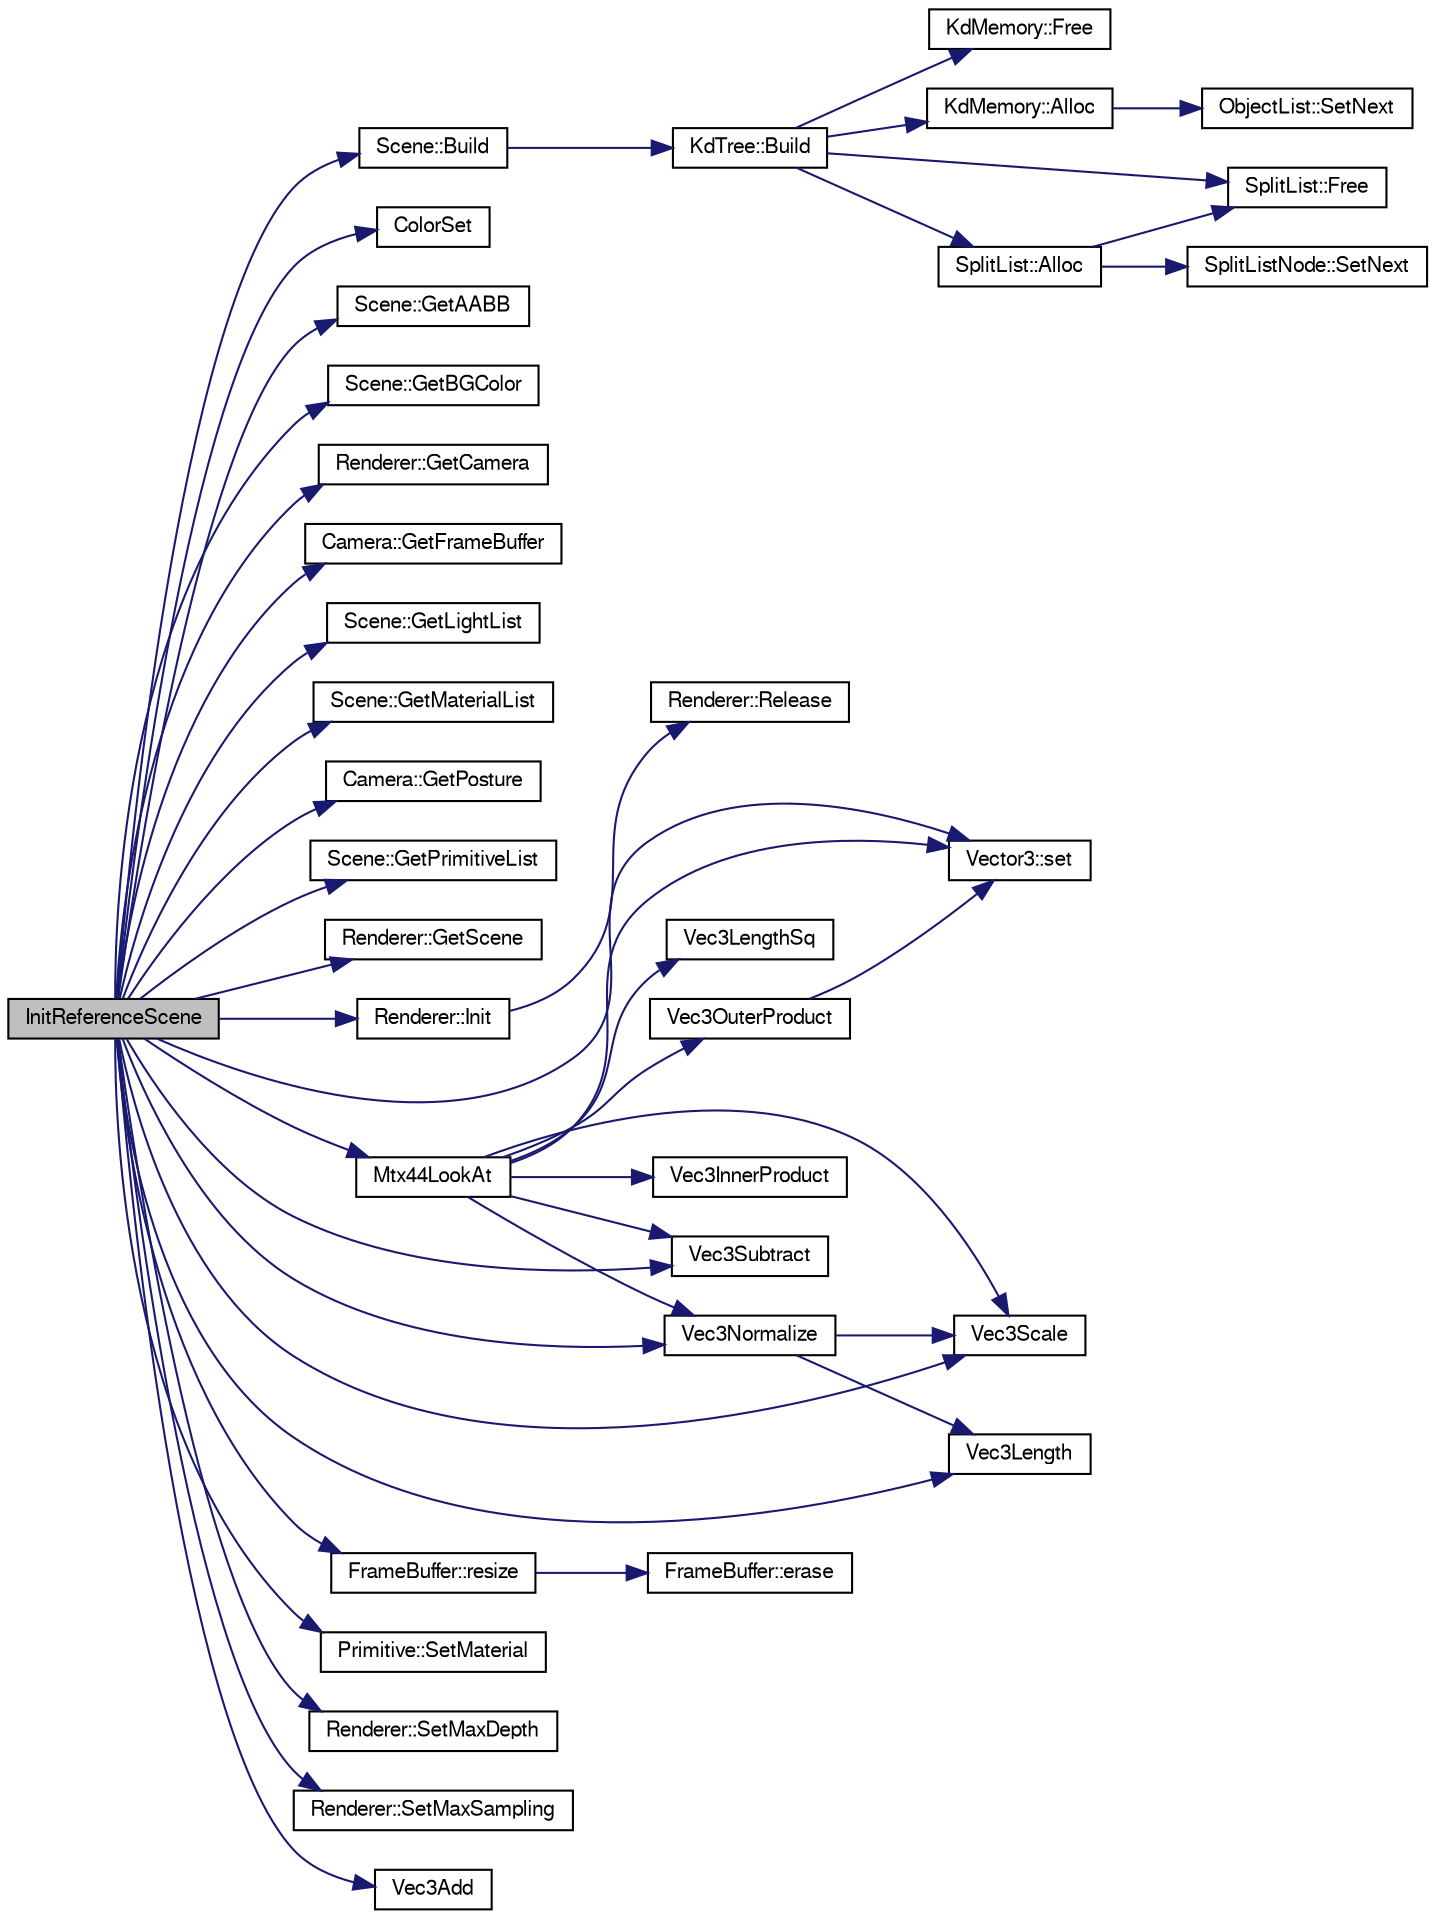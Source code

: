 digraph G
{
  edge [fontname="FreeSans",fontsize="10",labelfontname="FreeSans",labelfontsize="10"];
  node [fontname="FreeSans",fontsize="10",shape=record];
  rankdir=LR;
  Node1 [label="InitReferenceScene",height=0.2,width=0.4,color="black", fillcolor="grey75", style="filled" fontcolor="black"];
  Node1 -> Node2 [color="midnightblue",fontsize="10",style="solid",fontname="FreeSans"];
  Node2 [label="Scene::Build",height=0.2,width=0.4,color="black", fillcolor="white", style="filled",URL="$class_scene.html#a390dae83545e99ada9f708ba972910de"];
  Node2 -> Node3 [color="midnightblue",fontsize="10",style="solid",fontname="FreeSans"];
  Node3 [label="KdTree::Build",height=0.2,width=0.4,color="black", fillcolor="white", style="filled",URL="$class_kd_tree.html#a8c1f1e0be0d3afcdd6fb9d429dd95598"];
  Node3 -> Node4 [color="midnightblue",fontsize="10",style="solid",fontname="FreeSans"];
  Node4 [label="SplitList::Alloc",height=0.2,width=0.4,color="black", fillcolor="white", style="filled",URL="$class_split_list.html#a8dba9a649ba167cf0af6611ea605973a"];
  Node4 -> Node5 [color="midnightblue",fontsize="10",style="solid",fontname="FreeSans"];
  Node5 [label="SplitList::Free",height=0.2,width=0.4,color="black", fillcolor="white", style="filled",URL="$class_split_list.html#aef012fca6581a48a2bd7f3688a7689d8"];
  Node4 -> Node6 [color="midnightblue",fontsize="10",style="solid",fontname="FreeSans"];
  Node6 [label="SplitListNode::SetNext",height=0.2,width=0.4,color="black", fillcolor="white", style="filled",URL="$class_split_list_node.html#a72deceb4e9b5d984e3956d9b57b44e63"];
  Node3 -> Node7 [color="midnightblue",fontsize="10",style="solid",fontname="FreeSans"];
  Node7 [label="KdMemory::Alloc",height=0.2,width=0.4,color="black", fillcolor="white", style="filled",URL="$class_kd_memory.html#a43fc891b579a7762631fa7c854d7b9b8",tooltip="メモリ確保"];
  Node7 -> Node8 [color="midnightblue",fontsize="10",style="solid",fontname="FreeSans"];
  Node8 [label="ObjectList::SetNext",height=0.2,width=0.4,color="black", fillcolor="white", style="filled",URL="$class_object_list.html#a83555c5f01fc4911ba9f4d51aae32dcd"];
  Node3 -> Node5 [color="midnightblue",fontsize="10",style="solid",fontname="FreeSans"];
  Node3 -> Node9 [color="midnightblue",fontsize="10",style="solid",fontname="FreeSans"];
  Node9 [label="KdMemory::Free",height=0.2,width=0.4,color="black", fillcolor="white", style="filled",URL="$class_kd_memory.html#aea9318fa96fbdc87d7281d01ea89fadd"];
  Node1 -> Node10 [color="midnightblue",fontsize="10",style="solid",fontname="FreeSans"];
  Node10 [label="ColorSet",height=0.2,width=0.4,color="black", fillcolor="white", style="filled",URL="$color_8cpp.html#a5263a29993a2851166c488729b01ee85"];
  Node1 -> Node11 [color="midnightblue",fontsize="10",style="solid",fontname="FreeSans"];
  Node11 [label="Scene::GetAABB",height=0.2,width=0.4,color="black", fillcolor="white", style="filled",URL="$class_scene.html#a82fa7a1c66af24e70eb21bbd69a8c3df"];
  Node1 -> Node12 [color="midnightblue",fontsize="10",style="solid",fontname="FreeSans"];
  Node12 [label="Scene::GetBGColor",height=0.2,width=0.4,color="black", fillcolor="white", style="filled",URL="$class_scene.html#a2fbdfb998ad9a6d9ef044becd893aa29"];
  Node1 -> Node13 [color="midnightblue",fontsize="10",style="solid",fontname="FreeSans"];
  Node13 [label="Renderer::GetCamera",height=0.2,width=0.4,color="black", fillcolor="white", style="filled",URL="$class_renderer.html#a9ea3fd4d04937fd357540af97fdee51c"];
  Node1 -> Node14 [color="midnightblue",fontsize="10",style="solid",fontname="FreeSans"];
  Node14 [label="Camera::GetFrameBuffer",height=0.2,width=0.4,color="black", fillcolor="white", style="filled",URL="$class_camera.html#a25cf5e585ca32815e1a0c488fa83a58e"];
  Node1 -> Node15 [color="midnightblue",fontsize="10",style="solid",fontname="FreeSans"];
  Node15 [label="Scene::GetLightList",height=0.2,width=0.4,color="black", fillcolor="white", style="filled",URL="$class_scene.html#a19d6fd84da187af0ec9f067cd92ba042"];
  Node1 -> Node16 [color="midnightblue",fontsize="10",style="solid",fontname="FreeSans"];
  Node16 [label="Scene::GetMaterialList",height=0.2,width=0.4,color="black", fillcolor="white", style="filled",URL="$class_scene.html#a3c69bd8810ac75cfc267c191ce77cea9"];
  Node1 -> Node17 [color="midnightblue",fontsize="10",style="solid",fontname="FreeSans"];
  Node17 [label="Camera::GetPosture",height=0.2,width=0.4,color="black", fillcolor="white", style="filled",URL="$class_camera.html#ac5368bc7c82f767c11da4be5434a7649"];
  Node1 -> Node18 [color="midnightblue",fontsize="10",style="solid",fontname="FreeSans"];
  Node18 [label="Scene::GetPrimitiveList",height=0.2,width=0.4,color="black", fillcolor="white", style="filled",URL="$class_scene.html#a04e4e821dc4c43c13bfadc10d8d975c6"];
  Node1 -> Node19 [color="midnightblue",fontsize="10",style="solid",fontname="FreeSans"];
  Node19 [label="Renderer::GetScene",height=0.2,width=0.4,color="black", fillcolor="white", style="filled",URL="$class_renderer.html#a5e027c73c35ad15c9566ef3f44c3cf0c"];
  Node1 -> Node20 [color="midnightblue",fontsize="10",style="solid",fontname="FreeSans"];
  Node20 [label="Renderer::Init",height=0.2,width=0.4,color="black", fillcolor="white", style="filled",URL="$class_renderer.html#a919dd3310b2427abe522ee40719dc37a"];
  Node20 -> Node21 [color="midnightblue",fontsize="10",style="solid",fontname="FreeSans"];
  Node21 [label="Renderer::Release",height=0.2,width=0.4,color="black", fillcolor="white", style="filled",URL="$class_renderer.html#a08183dd8feee4b43a9ad4a22e3d5b777"];
  Node1 -> Node22 [color="midnightblue",fontsize="10",style="solid",fontname="FreeSans"];
  Node22 [label="Mtx44LookAt",height=0.2,width=0.4,color="black", fillcolor="white", style="filled",URL="$vecmat_8cpp.html#aa89855bfb3632ddc38c5743869da65c7",tooltip="注視点行列"];
  Node22 -> Node23 [color="midnightblue",fontsize="10",style="solid",fontname="FreeSans"];
  Node23 [label="Vector3::set",height=0.2,width=0.4,color="black", fillcolor="white", style="filled",URL="$class_vector3.html#abf54c2ac867832e23a9afafe04142065",tooltip="設定"];
  Node22 -> Node24 [color="midnightblue",fontsize="10",style="solid",fontname="FreeSans"];
  Node24 [label="Vec3InnerProduct",height=0.2,width=0.4,color="black", fillcolor="white", style="filled",URL="$vector_8cpp.html#a09cb259aa244962bda0ba4b662e981d1",tooltip="内積"];
  Node22 -> Node25 [color="midnightblue",fontsize="10",style="solid",fontname="FreeSans"];
  Node25 [label="Vec3LengthSq",height=0.2,width=0.4,color="black", fillcolor="white", style="filled",URL="$vector_8cpp.html#a216d13a5c8586a3a2e0ae50a156ca264",tooltip="ベクトル平方長"];
  Node22 -> Node26 [color="midnightblue",fontsize="10",style="solid",fontname="FreeSans"];
  Node26 [label="Vec3Normalize",height=0.2,width=0.4,color="black", fillcolor="white", style="filled",URL="$vector_8cpp.html#adc5ae7e0d032629fdb67b79fffae7d17",tooltip="正規化"];
  Node26 -> Node27 [color="midnightblue",fontsize="10",style="solid",fontname="FreeSans"];
  Node27 [label="Vec3Length",height=0.2,width=0.4,color="black", fillcolor="white", style="filled",URL="$vector_8cpp.html#a83bc74bf4b8af8671603a591ae2875d2",tooltip="ベクトル長"];
  Node26 -> Node28 [color="midnightblue",fontsize="10",style="solid",fontname="FreeSans"];
  Node28 [label="Vec3Scale",height=0.2,width=0.4,color="black", fillcolor="white", style="filled",URL="$vector_8cpp.html#a91dc8d583a80dddafd26b502389fed39",tooltip="スケール"];
  Node22 -> Node29 [color="midnightblue",fontsize="10",style="solid",fontname="FreeSans"];
  Node29 [label="Vec3OuterProduct",height=0.2,width=0.4,color="black", fillcolor="white", style="filled",URL="$vector_8cpp.html#abb74def84e42dd52a51fe0f02f46b862",tooltip="外積"];
  Node29 -> Node23 [color="midnightblue",fontsize="10",style="solid",fontname="FreeSans"];
  Node22 -> Node28 [color="midnightblue",fontsize="10",style="solid",fontname="FreeSans"];
  Node22 -> Node30 [color="midnightblue",fontsize="10",style="solid",fontname="FreeSans"];
  Node30 [label="Vec3Subtract",height=0.2,width=0.4,color="black", fillcolor="white", style="filled",URL="$vector_8cpp.html#a323344562a00b05cc4b702961d472feb",tooltip="減算"];
  Node1 -> Node31 [color="midnightblue",fontsize="10",style="solid",fontname="FreeSans"];
  Node31 [label="FrameBuffer::resize",height=0.2,width=0.4,color="black", fillcolor="white", style="filled",URL="$class_frame_buffer.html#a151eb7692c545e2eb6cb7b360ca64f28",tooltip="リサイズ"];
  Node31 -> Node32 [color="midnightblue",fontsize="10",style="solid",fontname="FreeSans"];
  Node32 [label="FrameBuffer::erase",height=0.2,width=0.4,color="black", fillcolor="white", style="filled",URL="$class_frame_buffer.html#ae7788534175d9d34f7724efce8a3e44f",tooltip="消去"];
  Node1 -> Node23 [color="midnightblue",fontsize="10",style="solid",fontname="FreeSans"];
  Node1 -> Node33 [color="midnightblue",fontsize="10",style="solid",fontname="FreeSans"];
  Node33 [label="Primitive::SetMaterial",height=0.2,width=0.4,color="black", fillcolor="white", style="filled",URL="$class_primitive.html#ae0673f4d4c7c3340f7f2fdb1f500550b"];
  Node1 -> Node34 [color="midnightblue",fontsize="10",style="solid",fontname="FreeSans"];
  Node34 [label="Renderer::SetMaxDepth",height=0.2,width=0.4,color="black", fillcolor="white", style="filled",URL="$class_renderer.html#ae72f4b6a944d18ca31f619cf39f03fdd"];
  Node1 -> Node35 [color="midnightblue",fontsize="10",style="solid",fontname="FreeSans"];
  Node35 [label="Renderer::SetMaxSampling",height=0.2,width=0.4,color="black", fillcolor="white", style="filled",URL="$class_renderer.html#a1991480c53b510baed419ef586f002bf"];
  Node1 -> Node36 [color="midnightblue",fontsize="10",style="solid",fontname="FreeSans"];
  Node36 [label="Vec3Add",height=0.2,width=0.4,color="black", fillcolor="white", style="filled",URL="$vector_8cpp.html#a993e9e4648beb5dde25333fc6bea7774",tooltip="加算"];
  Node1 -> Node27 [color="midnightblue",fontsize="10",style="solid",fontname="FreeSans"];
  Node1 -> Node26 [color="midnightblue",fontsize="10",style="solid",fontname="FreeSans"];
  Node1 -> Node28 [color="midnightblue",fontsize="10",style="solid",fontname="FreeSans"];
  Node1 -> Node30 [color="midnightblue",fontsize="10",style="solid",fontname="FreeSans"];
}
